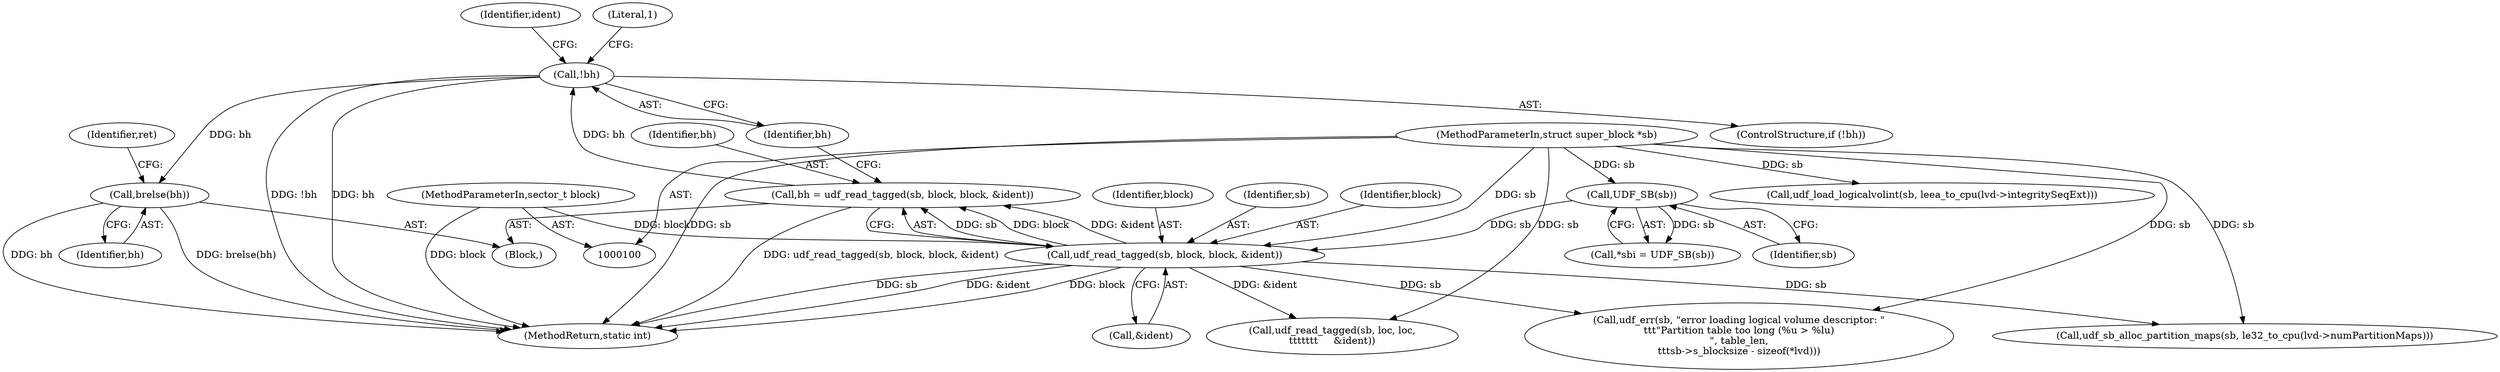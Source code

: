digraph "0_linux_1df2ae31c724e57be9d7ac00d78db8a5dabdd050@pointer" {
"1000132" [label="(Call,!bh)"];
"1000123" [label="(Call,bh = udf_read_tagged(sb, block, block, &ident))"];
"1000125" [label="(Call,udf_read_tagged(sb, block, block, &ident))"];
"1000113" [label="(Call,UDF_SB(sb))"];
"1000101" [label="(MethodParameterIn,struct super_block *sb)"];
"1000102" [label="(MethodParameterIn,sector_t block)"];
"1000687" [label="(Call,brelse(bh))"];
"1000680" [label="(Call,udf_load_logicalvolint(sb, leea_to_cpu(lvd->integritySeqExt)))"];
"1000101" [label="(MethodParameterIn,struct super_block *sb)"];
"1000138" [label="(Identifier,ident)"];
"1000687" [label="(Call,brelse(bh))"];
"1000688" [label="(Identifier,bh)"];
"1000123" [label="(Call,bh = udf_read_tagged(sb, block, block, &ident))"];
"1000135" [label="(Literal,1)"];
"1000129" [label="(Call,&ident)"];
"1000113" [label="(Call,UDF_SB(sb))"];
"1000691" [label="(MethodReturn,static int)"];
"1000164" [label="(Call,udf_err(sb, \"error loading logical volume descriptor: \"\n\t\t\t\"Partition table too long (%u > %lu)\n\", table_len,\n\t\t\tsb->s_blocksize - sizeof(*lvd)))"];
"1000124" [label="(Identifier,bh)"];
"1000111" [label="(Call,*sbi = UDF_SB(sb))"];
"1000131" [label="(ControlStructure,if (!bh))"];
"1000133" [label="(Identifier,bh)"];
"1000104" [label="(Block,)"];
"1000128" [label="(Identifier,block)"];
"1000126" [label="(Identifier,sb)"];
"1000102" [label="(MethodParameterIn,sector_t block)"];
"1000178" [label="(Call,udf_sb_alloc_partition_maps(sb, le32_to_cpu(lvd->numPartitionMaps)))"];
"1000125" [label="(Call,udf_read_tagged(sb, block, block, &ident))"];
"1000132" [label="(Call,!bh)"];
"1000127" [label="(Identifier,block)"];
"1000690" [label="(Identifier,ret)"];
"1000114" [label="(Identifier,sb)"];
"1000399" [label="(Call,udf_read_tagged(sb, loc, loc,\n\t\t\t\t\t\t\t     &ident))"];
"1000132" -> "1000131"  [label="AST: "];
"1000132" -> "1000133"  [label="CFG: "];
"1000133" -> "1000132"  [label="AST: "];
"1000135" -> "1000132"  [label="CFG: "];
"1000138" -> "1000132"  [label="CFG: "];
"1000132" -> "1000691"  [label="DDG: !bh"];
"1000132" -> "1000691"  [label="DDG: bh"];
"1000123" -> "1000132"  [label="DDG: bh"];
"1000132" -> "1000687"  [label="DDG: bh"];
"1000123" -> "1000104"  [label="AST: "];
"1000123" -> "1000125"  [label="CFG: "];
"1000124" -> "1000123"  [label="AST: "];
"1000125" -> "1000123"  [label="AST: "];
"1000133" -> "1000123"  [label="CFG: "];
"1000123" -> "1000691"  [label="DDG: udf_read_tagged(sb, block, block, &ident)"];
"1000125" -> "1000123"  [label="DDG: sb"];
"1000125" -> "1000123"  [label="DDG: block"];
"1000125" -> "1000123"  [label="DDG: &ident"];
"1000125" -> "1000129"  [label="CFG: "];
"1000126" -> "1000125"  [label="AST: "];
"1000127" -> "1000125"  [label="AST: "];
"1000128" -> "1000125"  [label="AST: "];
"1000129" -> "1000125"  [label="AST: "];
"1000125" -> "1000691"  [label="DDG: sb"];
"1000125" -> "1000691"  [label="DDG: &ident"];
"1000125" -> "1000691"  [label="DDG: block"];
"1000113" -> "1000125"  [label="DDG: sb"];
"1000101" -> "1000125"  [label="DDG: sb"];
"1000102" -> "1000125"  [label="DDG: block"];
"1000125" -> "1000164"  [label="DDG: sb"];
"1000125" -> "1000178"  [label="DDG: sb"];
"1000125" -> "1000399"  [label="DDG: &ident"];
"1000113" -> "1000111"  [label="AST: "];
"1000113" -> "1000114"  [label="CFG: "];
"1000114" -> "1000113"  [label="AST: "];
"1000111" -> "1000113"  [label="CFG: "];
"1000113" -> "1000111"  [label="DDG: sb"];
"1000101" -> "1000113"  [label="DDG: sb"];
"1000101" -> "1000100"  [label="AST: "];
"1000101" -> "1000691"  [label="DDG: sb"];
"1000101" -> "1000164"  [label="DDG: sb"];
"1000101" -> "1000178"  [label="DDG: sb"];
"1000101" -> "1000399"  [label="DDG: sb"];
"1000101" -> "1000680"  [label="DDG: sb"];
"1000102" -> "1000100"  [label="AST: "];
"1000102" -> "1000691"  [label="DDG: block"];
"1000687" -> "1000104"  [label="AST: "];
"1000687" -> "1000688"  [label="CFG: "];
"1000688" -> "1000687"  [label="AST: "];
"1000690" -> "1000687"  [label="CFG: "];
"1000687" -> "1000691"  [label="DDG: brelse(bh)"];
"1000687" -> "1000691"  [label="DDG: bh"];
}
